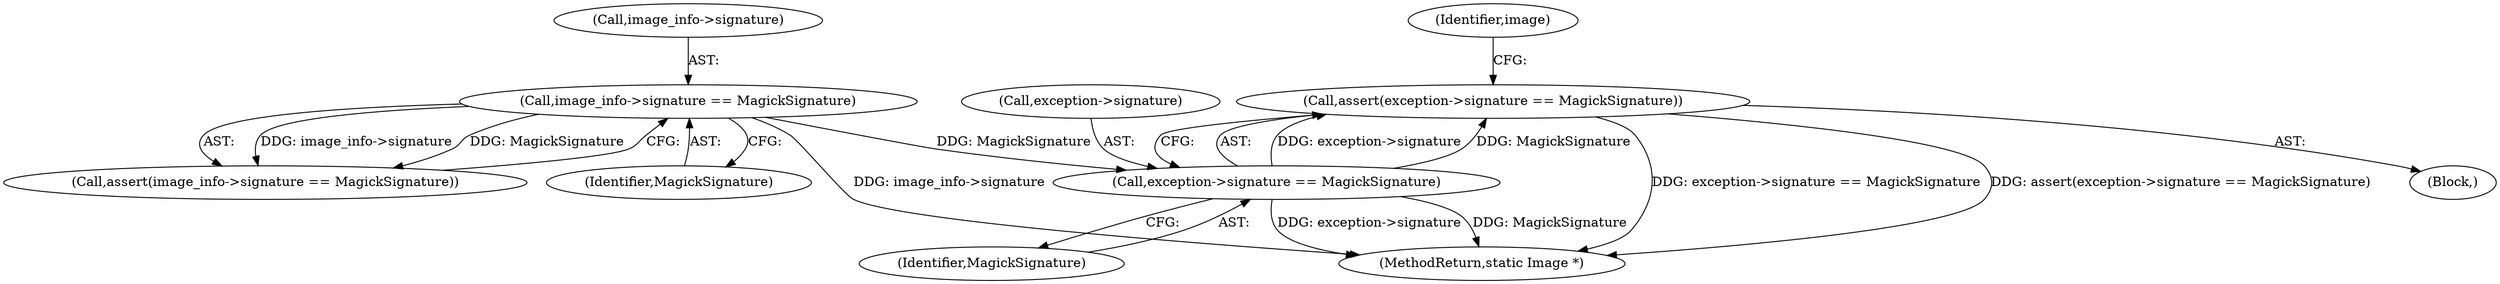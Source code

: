 digraph "0_ImageMagick_48bcf7c39302cdf9b0d9202ad03bf1b95152c44d@API" {
"1000158" [label="(Call,assert(exception->signature == MagickSignature))"];
"1000159" [label="(Call,exception->signature == MagickSignature)"];
"1000132" [label="(Call,image_info->signature == MagickSignature)"];
"1000131" [label="(Call,assert(image_info->signature == MagickSignature))"];
"1000133" [label="(Call,image_info->signature)"];
"1000132" [label="(Call,image_info->signature == MagickSignature)"];
"1000163" [label="(Identifier,MagickSignature)"];
"1000159" [label="(Call,exception->signature == MagickSignature)"];
"1000870" [label="(MethodReturn,static Image *)"];
"1000160" [label="(Call,exception->signature)"];
"1000136" [label="(Identifier,MagickSignature)"];
"1000105" [label="(Block,)"];
"1000158" [label="(Call,assert(exception->signature == MagickSignature))"];
"1000165" [label="(Identifier,image)"];
"1000158" -> "1000105"  [label="AST: "];
"1000158" -> "1000159"  [label="CFG: "];
"1000159" -> "1000158"  [label="AST: "];
"1000165" -> "1000158"  [label="CFG: "];
"1000158" -> "1000870"  [label="DDG: exception->signature == MagickSignature"];
"1000158" -> "1000870"  [label="DDG: assert(exception->signature == MagickSignature)"];
"1000159" -> "1000158"  [label="DDG: exception->signature"];
"1000159" -> "1000158"  [label="DDG: MagickSignature"];
"1000159" -> "1000163"  [label="CFG: "];
"1000160" -> "1000159"  [label="AST: "];
"1000163" -> "1000159"  [label="AST: "];
"1000159" -> "1000870"  [label="DDG: exception->signature"];
"1000159" -> "1000870"  [label="DDG: MagickSignature"];
"1000132" -> "1000159"  [label="DDG: MagickSignature"];
"1000132" -> "1000131"  [label="AST: "];
"1000132" -> "1000136"  [label="CFG: "];
"1000133" -> "1000132"  [label="AST: "];
"1000136" -> "1000132"  [label="AST: "];
"1000131" -> "1000132"  [label="CFG: "];
"1000132" -> "1000870"  [label="DDG: image_info->signature"];
"1000132" -> "1000131"  [label="DDG: image_info->signature"];
"1000132" -> "1000131"  [label="DDG: MagickSignature"];
}

